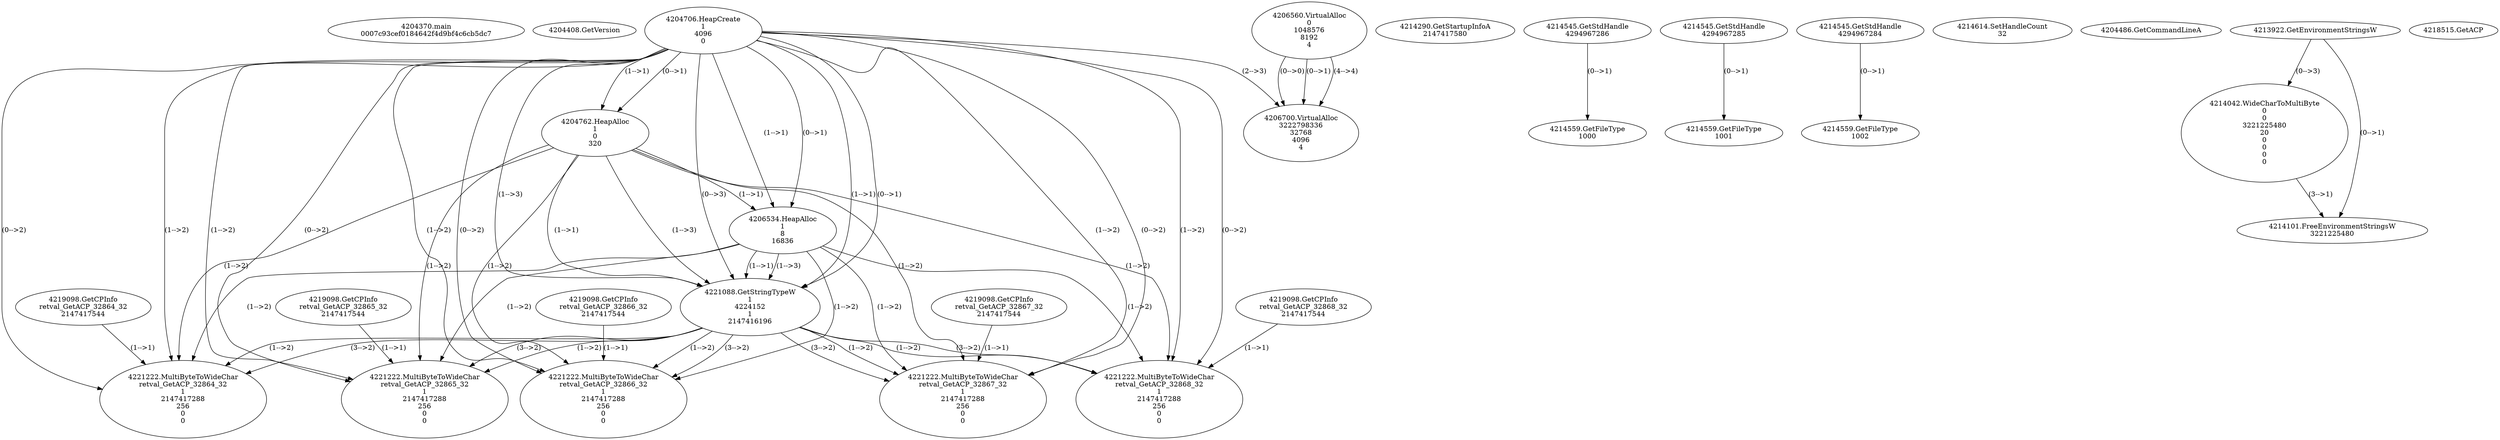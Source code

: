 // Global SCDG with merge call
digraph {
	0 [label="4204370.main
0007c93cef0184642f4d9bf4c6cb5dc7"]
	1 [label="4204408.GetVersion
"]
	2 [label="4204706.HeapCreate
1
4096
0"]
	3 [label="4204762.HeapAlloc
1
0
320"]
	2 -> 3 [label="(1-->1)"]
	2 -> 3 [label="(0-->1)"]
	4 [label="4206534.HeapAlloc
1
8
16836"]
	2 -> 4 [label="(1-->1)"]
	2 -> 4 [label="(0-->1)"]
	3 -> 4 [label="(1-->1)"]
	5 [label="4206560.VirtualAlloc
0
1048576
8192
4"]
	6 [label="4206700.VirtualAlloc
3222798336
32768
4096
4"]
	5 -> 6 [label="(0-->1)"]
	2 -> 6 [label="(2-->3)"]
	5 -> 6 [label="(4-->4)"]
	5 -> 6 [label="(0-->0)"]
	7 [label="4214290.GetStartupInfoA
2147417580"]
	8 [label="4214545.GetStdHandle
4294967286"]
	9 [label="4214559.GetFileType
1000"]
	8 -> 9 [label="(0-->1)"]
	10 [label="4214545.GetStdHandle
4294967285"]
	11 [label="4214559.GetFileType
1001"]
	10 -> 11 [label="(0-->1)"]
	12 [label="4214545.GetStdHandle
4294967284"]
	13 [label="4214559.GetFileType
1002"]
	12 -> 13 [label="(0-->1)"]
	14 [label="4214614.SetHandleCount
32"]
	15 [label="4204486.GetCommandLineA
"]
	16 [label="4213922.GetEnvironmentStringsW
"]
	17 [label="4214042.WideCharToMultiByte
0
0
3221225480
20
0
0
0
0"]
	16 -> 17 [label="(0-->3)"]
	18 [label="4214101.FreeEnvironmentStringsW
3221225480"]
	16 -> 18 [label="(0-->1)"]
	17 -> 18 [label="(3-->1)"]
	19 [label="4218515.GetACP
"]
	20 [label="4219098.GetCPInfo
retval_GetACP_32864_32
2147417544"]
	21 [label="4221088.GetStringTypeW
1
4224152
1
2147416196"]
	2 -> 21 [label="(1-->1)"]
	2 -> 21 [label="(0-->1)"]
	3 -> 21 [label="(1-->1)"]
	4 -> 21 [label="(1-->1)"]
	2 -> 21 [label="(1-->3)"]
	2 -> 21 [label="(0-->3)"]
	3 -> 21 [label="(1-->3)"]
	4 -> 21 [label="(1-->3)"]
	22 [label="4221222.MultiByteToWideChar
retval_GetACP_32864_32
1
2147417288
256
0
0"]
	20 -> 22 [label="(1-->1)"]
	2 -> 22 [label="(1-->2)"]
	2 -> 22 [label="(0-->2)"]
	3 -> 22 [label="(1-->2)"]
	4 -> 22 [label="(1-->2)"]
	21 -> 22 [label="(1-->2)"]
	21 -> 22 [label="(3-->2)"]
	23 [label="4219098.GetCPInfo
retval_GetACP_32865_32
2147417544"]
	24 [label="4221222.MultiByteToWideChar
retval_GetACP_32865_32
1
2147417288
256
0
0"]
	23 -> 24 [label="(1-->1)"]
	2 -> 24 [label="(1-->2)"]
	2 -> 24 [label="(0-->2)"]
	3 -> 24 [label="(1-->2)"]
	4 -> 24 [label="(1-->2)"]
	21 -> 24 [label="(1-->2)"]
	21 -> 24 [label="(3-->2)"]
	25 [label="4219098.GetCPInfo
retval_GetACP_32866_32
2147417544"]
	26 [label="4221222.MultiByteToWideChar
retval_GetACP_32866_32
1
2147417288
256
0
0"]
	25 -> 26 [label="(1-->1)"]
	2 -> 26 [label="(1-->2)"]
	2 -> 26 [label="(0-->2)"]
	3 -> 26 [label="(1-->2)"]
	4 -> 26 [label="(1-->2)"]
	21 -> 26 [label="(1-->2)"]
	21 -> 26 [label="(3-->2)"]
	27 [label="4219098.GetCPInfo
retval_GetACP_32867_32
2147417544"]
	28 [label="4221222.MultiByteToWideChar
retval_GetACP_32867_32
1
2147417288
256
0
0"]
	27 -> 28 [label="(1-->1)"]
	2 -> 28 [label="(1-->2)"]
	2 -> 28 [label="(0-->2)"]
	3 -> 28 [label="(1-->2)"]
	4 -> 28 [label="(1-->2)"]
	21 -> 28 [label="(1-->2)"]
	21 -> 28 [label="(3-->2)"]
	29 [label="4219098.GetCPInfo
retval_GetACP_32868_32
2147417544"]
	30 [label="4221222.MultiByteToWideChar
retval_GetACP_32868_32
1
2147417288
256
0
0"]
	29 -> 30 [label="(1-->1)"]
	2 -> 30 [label="(1-->2)"]
	2 -> 30 [label="(0-->2)"]
	3 -> 30 [label="(1-->2)"]
	4 -> 30 [label="(1-->2)"]
	21 -> 30 [label="(1-->2)"]
	21 -> 30 [label="(3-->2)"]
}
